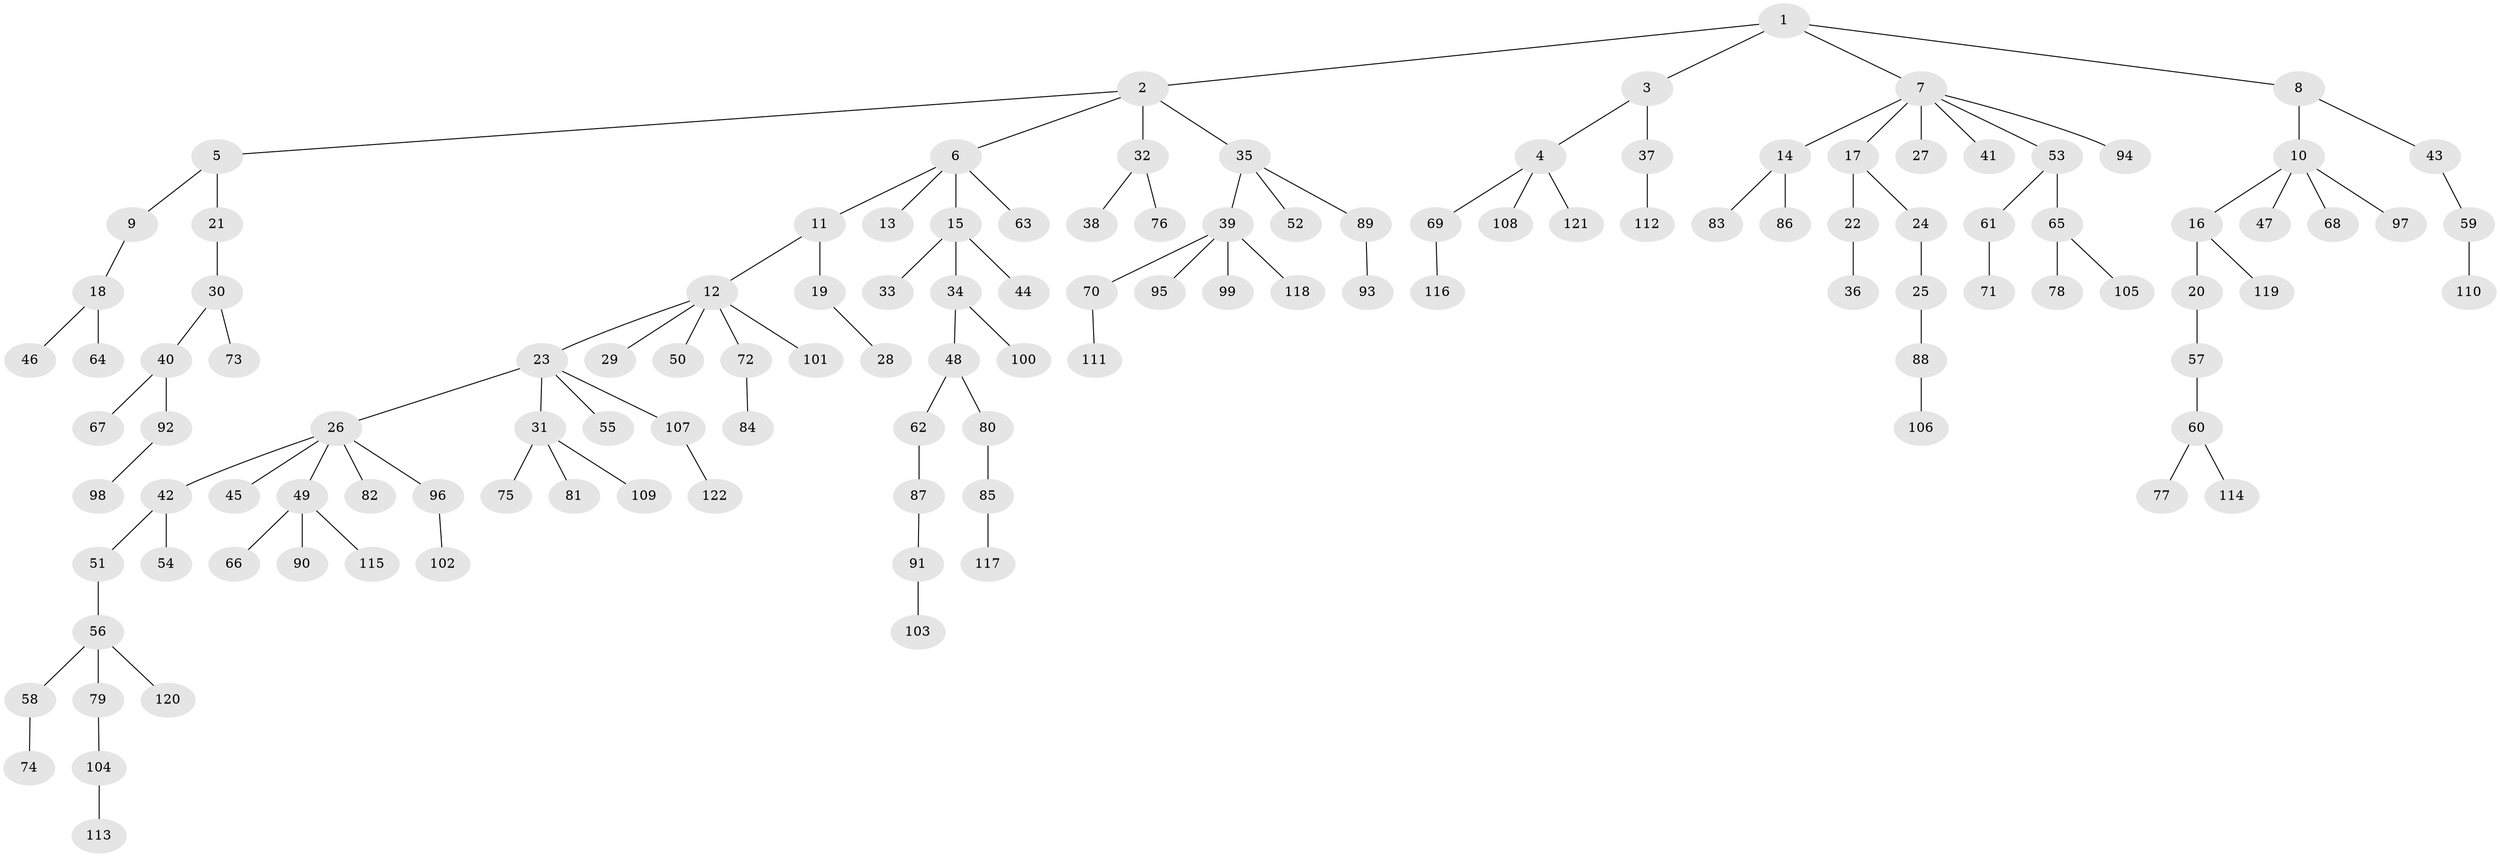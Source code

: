 // coarse degree distribution, {1: 0.9166666666666666, 2: 0.027777777777777776, 30: 0.027777777777777776, 5: 0.027777777777777776}
// Generated by graph-tools (version 1.1) at 2025/55/03/04/25 21:55:58]
// undirected, 122 vertices, 121 edges
graph export_dot {
graph [start="1"]
  node [color=gray90,style=filled];
  1;
  2;
  3;
  4;
  5;
  6;
  7;
  8;
  9;
  10;
  11;
  12;
  13;
  14;
  15;
  16;
  17;
  18;
  19;
  20;
  21;
  22;
  23;
  24;
  25;
  26;
  27;
  28;
  29;
  30;
  31;
  32;
  33;
  34;
  35;
  36;
  37;
  38;
  39;
  40;
  41;
  42;
  43;
  44;
  45;
  46;
  47;
  48;
  49;
  50;
  51;
  52;
  53;
  54;
  55;
  56;
  57;
  58;
  59;
  60;
  61;
  62;
  63;
  64;
  65;
  66;
  67;
  68;
  69;
  70;
  71;
  72;
  73;
  74;
  75;
  76;
  77;
  78;
  79;
  80;
  81;
  82;
  83;
  84;
  85;
  86;
  87;
  88;
  89;
  90;
  91;
  92;
  93;
  94;
  95;
  96;
  97;
  98;
  99;
  100;
  101;
  102;
  103;
  104;
  105;
  106;
  107;
  108;
  109;
  110;
  111;
  112;
  113;
  114;
  115;
  116;
  117;
  118;
  119;
  120;
  121;
  122;
  1 -- 2;
  1 -- 3;
  1 -- 7;
  1 -- 8;
  2 -- 5;
  2 -- 6;
  2 -- 32;
  2 -- 35;
  3 -- 4;
  3 -- 37;
  4 -- 69;
  4 -- 108;
  4 -- 121;
  5 -- 9;
  5 -- 21;
  6 -- 11;
  6 -- 13;
  6 -- 15;
  6 -- 63;
  7 -- 14;
  7 -- 17;
  7 -- 27;
  7 -- 41;
  7 -- 53;
  7 -- 94;
  8 -- 10;
  8 -- 43;
  9 -- 18;
  10 -- 16;
  10 -- 47;
  10 -- 68;
  10 -- 97;
  11 -- 12;
  11 -- 19;
  12 -- 23;
  12 -- 29;
  12 -- 50;
  12 -- 72;
  12 -- 101;
  14 -- 83;
  14 -- 86;
  15 -- 33;
  15 -- 34;
  15 -- 44;
  16 -- 20;
  16 -- 119;
  17 -- 22;
  17 -- 24;
  18 -- 46;
  18 -- 64;
  19 -- 28;
  20 -- 57;
  21 -- 30;
  22 -- 36;
  23 -- 26;
  23 -- 31;
  23 -- 55;
  23 -- 107;
  24 -- 25;
  25 -- 88;
  26 -- 42;
  26 -- 45;
  26 -- 49;
  26 -- 82;
  26 -- 96;
  30 -- 40;
  30 -- 73;
  31 -- 75;
  31 -- 81;
  31 -- 109;
  32 -- 38;
  32 -- 76;
  34 -- 48;
  34 -- 100;
  35 -- 39;
  35 -- 52;
  35 -- 89;
  37 -- 112;
  39 -- 70;
  39 -- 95;
  39 -- 99;
  39 -- 118;
  40 -- 67;
  40 -- 92;
  42 -- 51;
  42 -- 54;
  43 -- 59;
  48 -- 62;
  48 -- 80;
  49 -- 66;
  49 -- 90;
  49 -- 115;
  51 -- 56;
  53 -- 61;
  53 -- 65;
  56 -- 58;
  56 -- 79;
  56 -- 120;
  57 -- 60;
  58 -- 74;
  59 -- 110;
  60 -- 77;
  60 -- 114;
  61 -- 71;
  62 -- 87;
  65 -- 78;
  65 -- 105;
  69 -- 116;
  70 -- 111;
  72 -- 84;
  79 -- 104;
  80 -- 85;
  85 -- 117;
  87 -- 91;
  88 -- 106;
  89 -- 93;
  91 -- 103;
  92 -- 98;
  96 -- 102;
  104 -- 113;
  107 -- 122;
}
